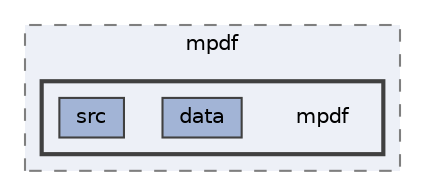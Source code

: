 digraph "plugins/learndash-certificate-builder/vendor/mpdf/mpdf"
{
 // LATEX_PDF_SIZE
  bgcolor="transparent";
  edge [fontname=Helvetica,fontsize=10,labelfontname=Helvetica,labelfontsize=10];
  node [fontname=Helvetica,fontsize=10,shape=box,height=0.2,width=0.4];
  compound=true
  subgraph clusterdir_263fc346572e20130f8704bda122b192 {
    graph [ bgcolor="#edf0f7", pencolor="grey50", label="mpdf", fontname=Helvetica,fontsize=10 style="filled,dashed", URL="dir_263fc346572e20130f8704bda122b192.html",tooltip=""]
  subgraph clusterdir_2b19fbd2caa11bcae5e76a05d44ac726 {
    graph [ bgcolor="#edf0f7", pencolor="grey25", label="", fontname=Helvetica,fontsize=10 style="filled,bold", URL="dir_2b19fbd2caa11bcae5e76a05d44ac726.html",tooltip=""]
    dir_2b19fbd2caa11bcae5e76a05d44ac726 [shape=plaintext, label="mpdf"];
  dir_f47da4642b05964f3fa9834d975c133d [label="data", fillcolor="#a2b4d6", color="grey25", style="filled", URL="dir_f47da4642b05964f3fa9834d975c133d.html",tooltip=""];
  dir_a65463aea2a6be4c4718790a2e16e955 [label="src", fillcolor="#a2b4d6", color="grey25", style="filled", URL="dir_a65463aea2a6be4c4718790a2e16e955.html",tooltip=""];
  }
  }
}
